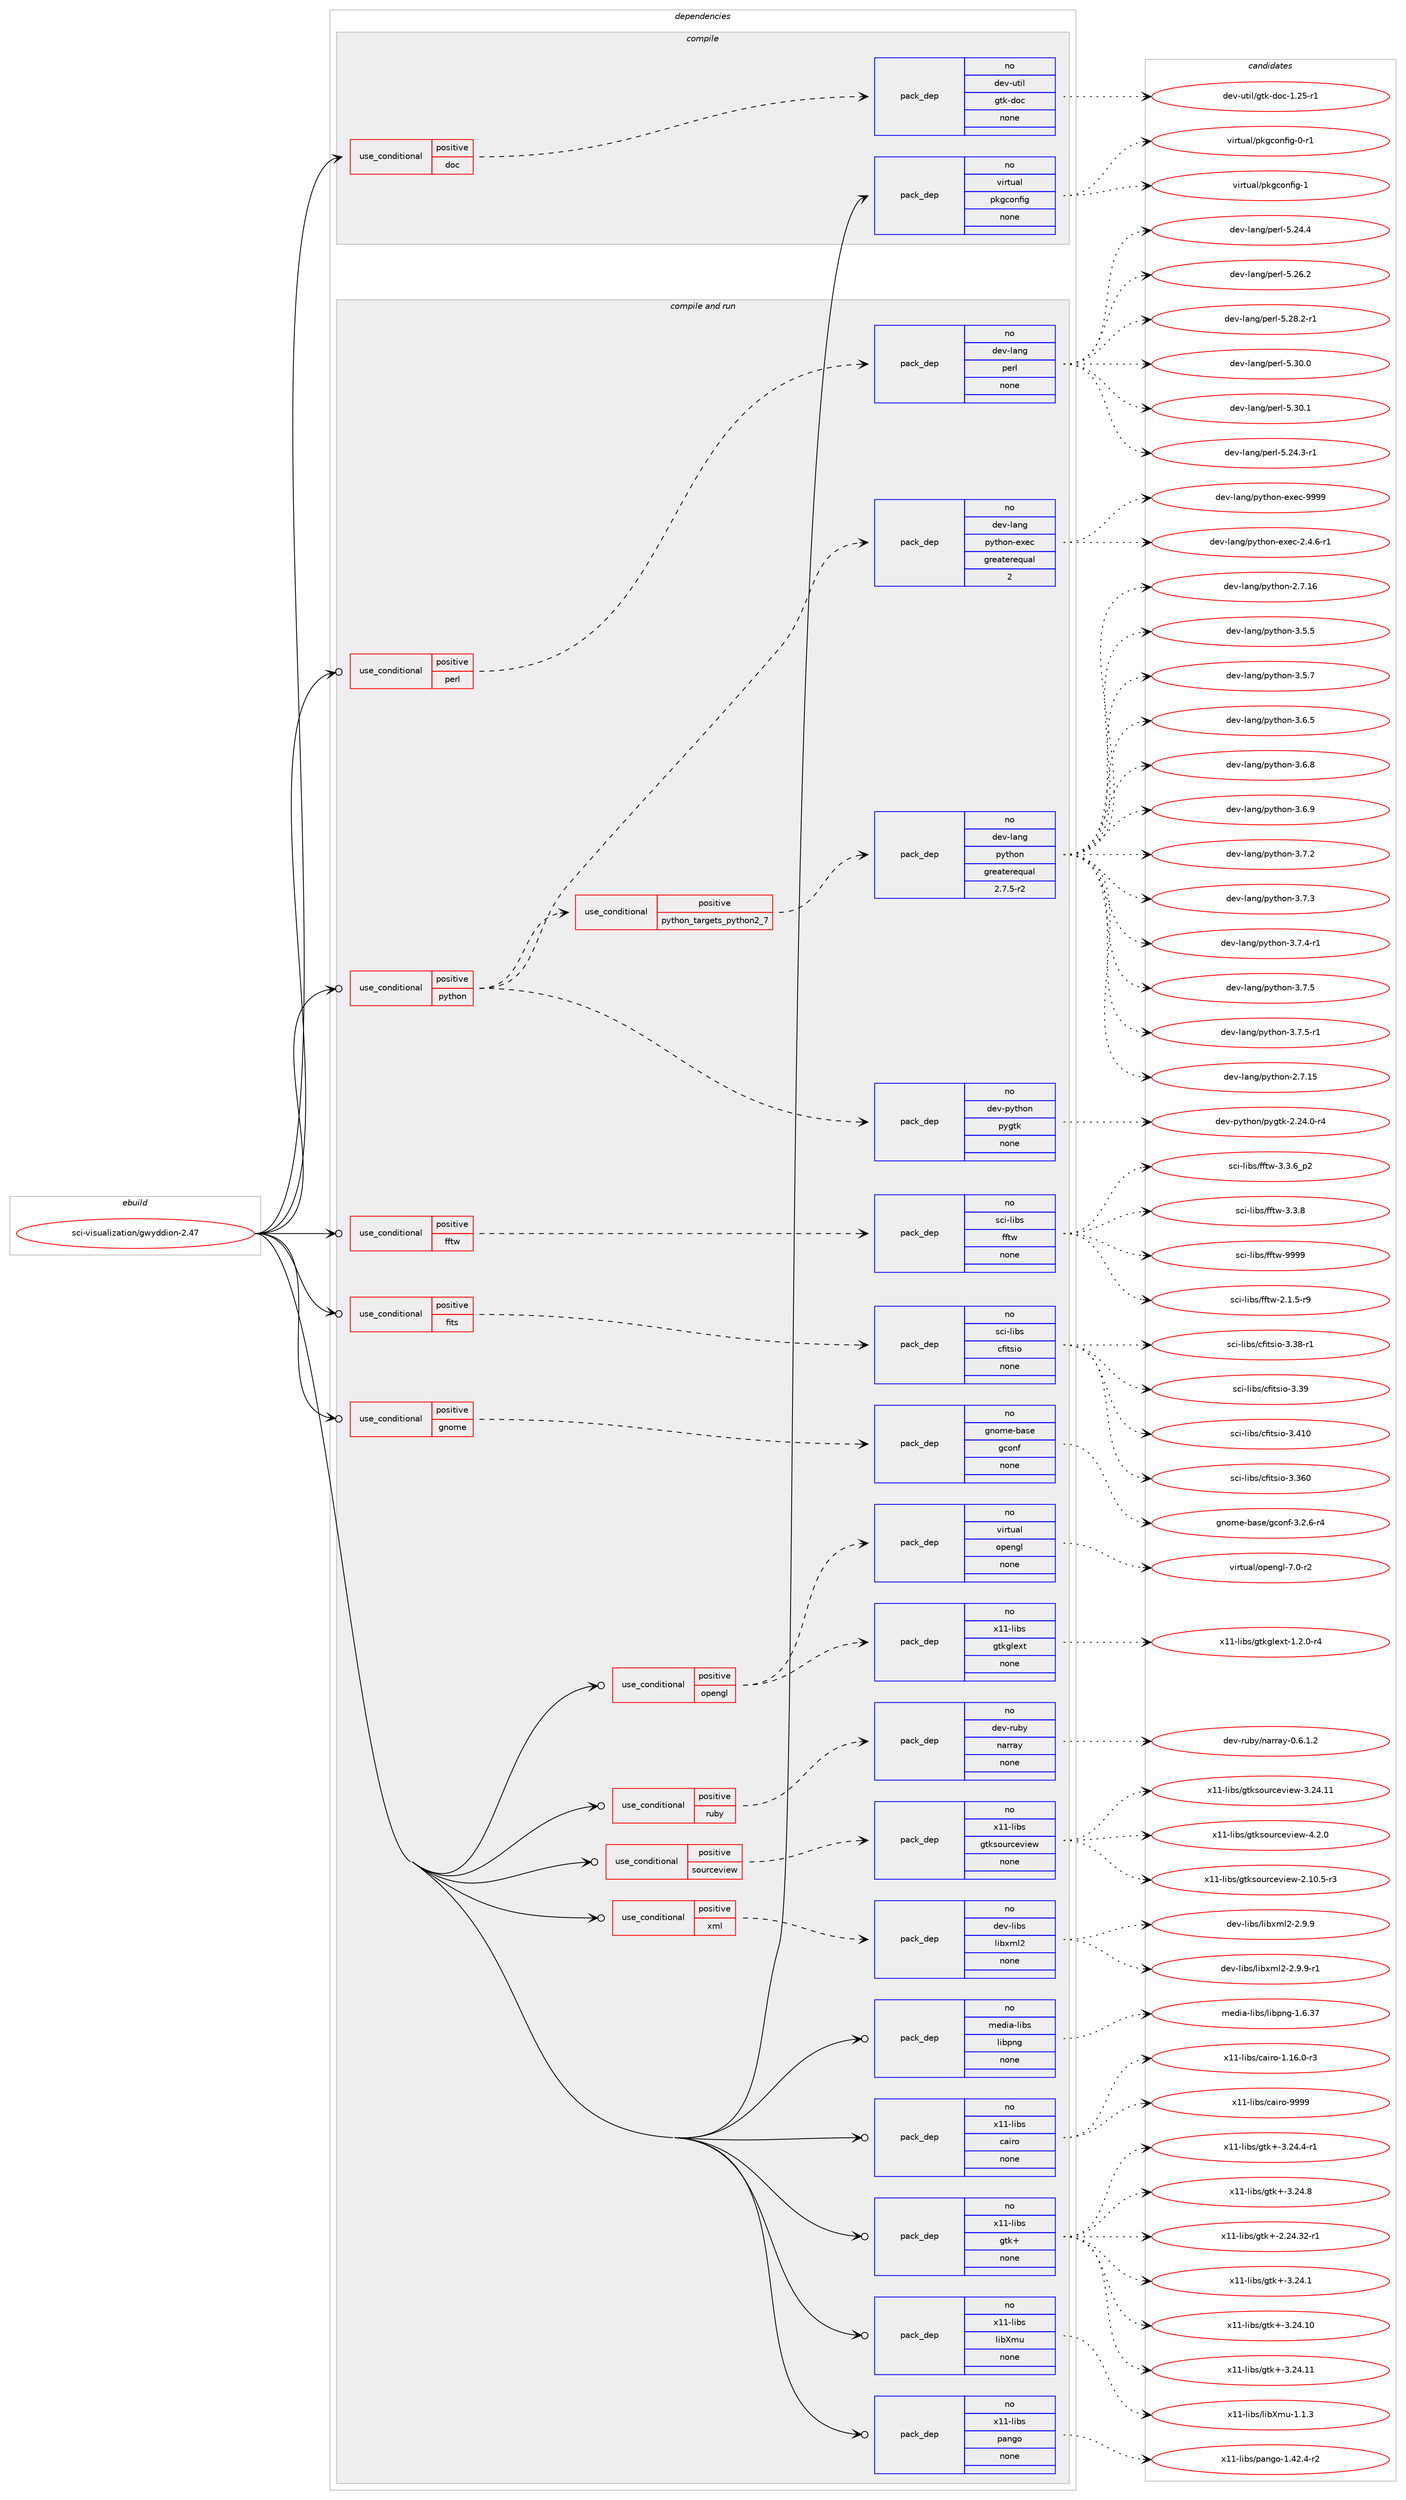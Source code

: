digraph prolog {

# *************
# Graph options
# *************

newrank=true;
concentrate=true;
compound=true;
graph [rankdir=LR,fontname=Helvetica,fontsize=10,ranksep=1.5];#, ranksep=2.5, nodesep=0.2];
edge  [arrowhead=vee];
node  [fontname=Helvetica,fontsize=10];

# **********
# The ebuild
# **********

subgraph cluster_leftcol {
color=gray;
rank=same;
label=<<i>ebuild</i>>;
id [label="sci-visualization/gwyddion-2.47", color=red, width=4, href="../sci-visualization/gwyddion-2.47.svg"];
}

# ****************
# The dependencies
# ****************

subgraph cluster_midcol {
color=gray;
label=<<i>dependencies</i>>;
subgraph cluster_compile {
fillcolor="#eeeeee";
style=filled;
label=<<i>compile</i>>;
subgraph cond210127 {
dependency865175 [label=<<TABLE BORDER="0" CELLBORDER="1" CELLSPACING="0" CELLPADDING="4"><TR><TD ROWSPAN="3" CELLPADDING="10">use_conditional</TD></TR><TR><TD>positive</TD></TR><TR><TD>doc</TD></TR></TABLE>>, shape=none, color=red];
subgraph pack639758 {
dependency865176 [label=<<TABLE BORDER="0" CELLBORDER="1" CELLSPACING="0" CELLPADDING="4" WIDTH="220"><TR><TD ROWSPAN="6" CELLPADDING="30">pack_dep</TD></TR><TR><TD WIDTH="110">no</TD></TR><TR><TD>dev-util</TD></TR><TR><TD>gtk-doc</TD></TR><TR><TD>none</TD></TR><TR><TD></TD></TR></TABLE>>, shape=none, color=blue];
}
dependency865175:e -> dependency865176:w [weight=20,style="dashed",arrowhead="vee"];
}
id:e -> dependency865175:w [weight=20,style="solid",arrowhead="vee"];
subgraph pack639759 {
dependency865177 [label=<<TABLE BORDER="0" CELLBORDER="1" CELLSPACING="0" CELLPADDING="4" WIDTH="220"><TR><TD ROWSPAN="6" CELLPADDING="30">pack_dep</TD></TR><TR><TD WIDTH="110">no</TD></TR><TR><TD>virtual</TD></TR><TR><TD>pkgconfig</TD></TR><TR><TD>none</TD></TR><TR><TD></TD></TR></TABLE>>, shape=none, color=blue];
}
id:e -> dependency865177:w [weight=20,style="solid",arrowhead="vee"];
}
subgraph cluster_compileandrun {
fillcolor="#eeeeee";
style=filled;
label=<<i>compile and run</i>>;
subgraph cond210128 {
dependency865178 [label=<<TABLE BORDER="0" CELLBORDER="1" CELLSPACING="0" CELLPADDING="4"><TR><TD ROWSPAN="3" CELLPADDING="10">use_conditional</TD></TR><TR><TD>positive</TD></TR><TR><TD>fftw</TD></TR></TABLE>>, shape=none, color=red];
subgraph pack639760 {
dependency865179 [label=<<TABLE BORDER="0" CELLBORDER="1" CELLSPACING="0" CELLPADDING="4" WIDTH="220"><TR><TD ROWSPAN="6" CELLPADDING="30">pack_dep</TD></TR><TR><TD WIDTH="110">no</TD></TR><TR><TD>sci-libs</TD></TR><TR><TD>fftw</TD></TR><TR><TD>none</TD></TR><TR><TD></TD></TR></TABLE>>, shape=none, color=blue];
}
dependency865178:e -> dependency865179:w [weight=20,style="dashed",arrowhead="vee"];
}
id:e -> dependency865178:w [weight=20,style="solid",arrowhead="odotvee"];
subgraph cond210129 {
dependency865180 [label=<<TABLE BORDER="0" CELLBORDER="1" CELLSPACING="0" CELLPADDING="4"><TR><TD ROWSPAN="3" CELLPADDING="10">use_conditional</TD></TR><TR><TD>positive</TD></TR><TR><TD>fits</TD></TR></TABLE>>, shape=none, color=red];
subgraph pack639761 {
dependency865181 [label=<<TABLE BORDER="0" CELLBORDER="1" CELLSPACING="0" CELLPADDING="4" WIDTH="220"><TR><TD ROWSPAN="6" CELLPADDING="30">pack_dep</TD></TR><TR><TD WIDTH="110">no</TD></TR><TR><TD>sci-libs</TD></TR><TR><TD>cfitsio</TD></TR><TR><TD>none</TD></TR><TR><TD></TD></TR></TABLE>>, shape=none, color=blue];
}
dependency865180:e -> dependency865181:w [weight=20,style="dashed",arrowhead="vee"];
}
id:e -> dependency865180:w [weight=20,style="solid",arrowhead="odotvee"];
subgraph cond210130 {
dependency865182 [label=<<TABLE BORDER="0" CELLBORDER="1" CELLSPACING="0" CELLPADDING="4"><TR><TD ROWSPAN="3" CELLPADDING="10">use_conditional</TD></TR><TR><TD>positive</TD></TR><TR><TD>gnome</TD></TR></TABLE>>, shape=none, color=red];
subgraph pack639762 {
dependency865183 [label=<<TABLE BORDER="0" CELLBORDER="1" CELLSPACING="0" CELLPADDING="4" WIDTH="220"><TR><TD ROWSPAN="6" CELLPADDING="30">pack_dep</TD></TR><TR><TD WIDTH="110">no</TD></TR><TR><TD>gnome-base</TD></TR><TR><TD>gconf</TD></TR><TR><TD>none</TD></TR><TR><TD></TD></TR></TABLE>>, shape=none, color=blue];
}
dependency865182:e -> dependency865183:w [weight=20,style="dashed",arrowhead="vee"];
}
id:e -> dependency865182:w [weight=20,style="solid",arrowhead="odotvee"];
subgraph cond210131 {
dependency865184 [label=<<TABLE BORDER="0" CELLBORDER="1" CELLSPACING="0" CELLPADDING="4"><TR><TD ROWSPAN="3" CELLPADDING="10">use_conditional</TD></TR><TR><TD>positive</TD></TR><TR><TD>opengl</TD></TR></TABLE>>, shape=none, color=red];
subgraph pack639763 {
dependency865185 [label=<<TABLE BORDER="0" CELLBORDER="1" CELLSPACING="0" CELLPADDING="4" WIDTH="220"><TR><TD ROWSPAN="6" CELLPADDING="30">pack_dep</TD></TR><TR><TD WIDTH="110">no</TD></TR><TR><TD>virtual</TD></TR><TR><TD>opengl</TD></TR><TR><TD>none</TD></TR><TR><TD></TD></TR></TABLE>>, shape=none, color=blue];
}
dependency865184:e -> dependency865185:w [weight=20,style="dashed",arrowhead="vee"];
subgraph pack639764 {
dependency865186 [label=<<TABLE BORDER="0" CELLBORDER="1" CELLSPACING="0" CELLPADDING="4" WIDTH="220"><TR><TD ROWSPAN="6" CELLPADDING="30">pack_dep</TD></TR><TR><TD WIDTH="110">no</TD></TR><TR><TD>x11-libs</TD></TR><TR><TD>gtkglext</TD></TR><TR><TD>none</TD></TR><TR><TD></TD></TR></TABLE>>, shape=none, color=blue];
}
dependency865184:e -> dependency865186:w [weight=20,style="dashed",arrowhead="vee"];
}
id:e -> dependency865184:w [weight=20,style="solid",arrowhead="odotvee"];
subgraph cond210132 {
dependency865187 [label=<<TABLE BORDER="0" CELLBORDER="1" CELLSPACING="0" CELLPADDING="4"><TR><TD ROWSPAN="3" CELLPADDING="10">use_conditional</TD></TR><TR><TD>positive</TD></TR><TR><TD>perl</TD></TR></TABLE>>, shape=none, color=red];
subgraph pack639765 {
dependency865188 [label=<<TABLE BORDER="0" CELLBORDER="1" CELLSPACING="0" CELLPADDING="4" WIDTH="220"><TR><TD ROWSPAN="6" CELLPADDING="30">pack_dep</TD></TR><TR><TD WIDTH="110">no</TD></TR><TR><TD>dev-lang</TD></TR><TR><TD>perl</TD></TR><TR><TD>none</TD></TR><TR><TD></TD></TR></TABLE>>, shape=none, color=blue];
}
dependency865187:e -> dependency865188:w [weight=20,style="dashed",arrowhead="vee"];
}
id:e -> dependency865187:w [weight=20,style="solid",arrowhead="odotvee"];
subgraph cond210133 {
dependency865189 [label=<<TABLE BORDER="0" CELLBORDER="1" CELLSPACING="0" CELLPADDING="4"><TR><TD ROWSPAN="3" CELLPADDING="10">use_conditional</TD></TR><TR><TD>positive</TD></TR><TR><TD>python</TD></TR></TABLE>>, shape=none, color=red];
subgraph cond210134 {
dependency865190 [label=<<TABLE BORDER="0" CELLBORDER="1" CELLSPACING="0" CELLPADDING="4"><TR><TD ROWSPAN="3" CELLPADDING="10">use_conditional</TD></TR><TR><TD>positive</TD></TR><TR><TD>python_targets_python2_7</TD></TR></TABLE>>, shape=none, color=red];
subgraph pack639766 {
dependency865191 [label=<<TABLE BORDER="0" CELLBORDER="1" CELLSPACING="0" CELLPADDING="4" WIDTH="220"><TR><TD ROWSPAN="6" CELLPADDING="30">pack_dep</TD></TR><TR><TD WIDTH="110">no</TD></TR><TR><TD>dev-lang</TD></TR><TR><TD>python</TD></TR><TR><TD>greaterequal</TD></TR><TR><TD>2.7.5-r2</TD></TR></TABLE>>, shape=none, color=blue];
}
dependency865190:e -> dependency865191:w [weight=20,style="dashed",arrowhead="vee"];
}
dependency865189:e -> dependency865190:w [weight=20,style="dashed",arrowhead="vee"];
subgraph pack639767 {
dependency865192 [label=<<TABLE BORDER="0" CELLBORDER="1" CELLSPACING="0" CELLPADDING="4" WIDTH="220"><TR><TD ROWSPAN="6" CELLPADDING="30">pack_dep</TD></TR><TR><TD WIDTH="110">no</TD></TR><TR><TD>dev-lang</TD></TR><TR><TD>python-exec</TD></TR><TR><TD>greaterequal</TD></TR><TR><TD>2</TD></TR></TABLE>>, shape=none, color=blue];
}
dependency865189:e -> dependency865192:w [weight=20,style="dashed",arrowhead="vee"];
subgraph pack639768 {
dependency865193 [label=<<TABLE BORDER="0" CELLBORDER="1" CELLSPACING="0" CELLPADDING="4" WIDTH="220"><TR><TD ROWSPAN="6" CELLPADDING="30">pack_dep</TD></TR><TR><TD WIDTH="110">no</TD></TR><TR><TD>dev-python</TD></TR><TR><TD>pygtk</TD></TR><TR><TD>none</TD></TR><TR><TD></TD></TR></TABLE>>, shape=none, color=blue];
}
dependency865189:e -> dependency865193:w [weight=20,style="dashed",arrowhead="vee"];
}
id:e -> dependency865189:w [weight=20,style="solid",arrowhead="odotvee"];
subgraph cond210135 {
dependency865194 [label=<<TABLE BORDER="0" CELLBORDER="1" CELLSPACING="0" CELLPADDING="4"><TR><TD ROWSPAN="3" CELLPADDING="10">use_conditional</TD></TR><TR><TD>positive</TD></TR><TR><TD>ruby</TD></TR></TABLE>>, shape=none, color=red];
subgraph pack639769 {
dependency865195 [label=<<TABLE BORDER="0" CELLBORDER="1" CELLSPACING="0" CELLPADDING="4" WIDTH="220"><TR><TD ROWSPAN="6" CELLPADDING="30">pack_dep</TD></TR><TR><TD WIDTH="110">no</TD></TR><TR><TD>dev-ruby</TD></TR><TR><TD>narray</TD></TR><TR><TD>none</TD></TR><TR><TD></TD></TR></TABLE>>, shape=none, color=blue];
}
dependency865194:e -> dependency865195:w [weight=20,style="dashed",arrowhead="vee"];
}
id:e -> dependency865194:w [weight=20,style="solid",arrowhead="odotvee"];
subgraph cond210136 {
dependency865196 [label=<<TABLE BORDER="0" CELLBORDER="1" CELLSPACING="0" CELLPADDING="4"><TR><TD ROWSPAN="3" CELLPADDING="10">use_conditional</TD></TR><TR><TD>positive</TD></TR><TR><TD>sourceview</TD></TR></TABLE>>, shape=none, color=red];
subgraph pack639770 {
dependency865197 [label=<<TABLE BORDER="0" CELLBORDER="1" CELLSPACING="0" CELLPADDING="4" WIDTH="220"><TR><TD ROWSPAN="6" CELLPADDING="30">pack_dep</TD></TR><TR><TD WIDTH="110">no</TD></TR><TR><TD>x11-libs</TD></TR><TR><TD>gtksourceview</TD></TR><TR><TD>none</TD></TR><TR><TD></TD></TR></TABLE>>, shape=none, color=blue];
}
dependency865196:e -> dependency865197:w [weight=20,style="dashed",arrowhead="vee"];
}
id:e -> dependency865196:w [weight=20,style="solid",arrowhead="odotvee"];
subgraph cond210137 {
dependency865198 [label=<<TABLE BORDER="0" CELLBORDER="1" CELLSPACING="0" CELLPADDING="4"><TR><TD ROWSPAN="3" CELLPADDING="10">use_conditional</TD></TR><TR><TD>positive</TD></TR><TR><TD>xml</TD></TR></TABLE>>, shape=none, color=red];
subgraph pack639771 {
dependency865199 [label=<<TABLE BORDER="0" CELLBORDER="1" CELLSPACING="0" CELLPADDING="4" WIDTH="220"><TR><TD ROWSPAN="6" CELLPADDING="30">pack_dep</TD></TR><TR><TD WIDTH="110">no</TD></TR><TR><TD>dev-libs</TD></TR><TR><TD>libxml2</TD></TR><TR><TD>none</TD></TR><TR><TD></TD></TR></TABLE>>, shape=none, color=blue];
}
dependency865198:e -> dependency865199:w [weight=20,style="dashed",arrowhead="vee"];
}
id:e -> dependency865198:w [weight=20,style="solid",arrowhead="odotvee"];
subgraph pack639772 {
dependency865200 [label=<<TABLE BORDER="0" CELLBORDER="1" CELLSPACING="0" CELLPADDING="4" WIDTH="220"><TR><TD ROWSPAN="6" CELLPADDING="30">pack_dep</TD></TR><TR><TD WIDTH="110">no</TD></TR><TR><TD>media-libs</TD></TR><TR><TD>libpng</TD></TR><TR><TD>none</TD></TR><TR><TD></TD></TR></TABLE>>, shape=none, color=blue];
}
id:e -> dependency865200:w [weight=20,style="solid",arrowhead="odotvee"];
subgraph pack639773 {
dependency865201 [label=<<TABLE BORDER="0" CELLBORDER="1" CELLSPACING="0" CELLPADDING="4" WIDTH="220"><TR><TD ROWSPAN="6" CELLPADDING="30">pack_dep</TD></TR><TR><TD WIDTH="110">no</TD></TR><TR><TD>x11-libs</TD></TR><TR><TD>cairo</TD></TR><TR><TD>none</TD></TR><TR><TD></TD></TR></TABLE>>, shape=none, color=blue];
}
id:e -> dependency865201:w [weight=20,style="solid",arrowhead="odotvee"];
subgraph pack639774 {
dependency865202 [label=<<TABLE BORDER="0" CELLBORDER="1" CELLSPACING="0" CELLPADDING="4" WIDTH="220"><TR><TD ROWSPAN="6" CELLPADDING="30">pack_dep</TD></TR><TR><TD WIDTH="110">no</TD></TR><TR><TD>x11-libs</TD></TR><TR><TD>gtk+</TD></TR><TR><TD>none</TD></TR><TR><TD></TD></TR></TABLE>>, shape=none, color=blue];
}
id:e -> dependency865202:w [weight=20,style="solid",arrowhead="odotvee"];
subgraph pack639775 {
dependency865203 [label=<<TABLE BORDER="0" CELLBORDER="1" CELLSPACING="0" CELLPADDING="4" WIDTH="220"><TR><TD ROWSPAN="6" CELLPADDING="30">pack_dep</TD></TR><TR><TD WIDTH="110">no</TD></TR><TR><TD>x11-libs</TD></TR><TR><TD>libXmu</TD></TR><TR><TD>none</TD></TR><TR><TD></TD></TR></TABLE>>, shape=none, color=blue];
}
id:e -> dependency865203:w [weight=20,style="solid",arrowhead="odotvee"];
subgraph pack639776 {
dependency865204 [label=<<TABLE BORDER="0" CELLBORDER="1" CELLSPACING="0" CELLPADDING="4" WIDTH="220"><TR><TD ROWSPAN="6" CELLPADDING="30">pack_dep</TD></TR><TR><TD WIDTH="110">no</TD></TR><TR><TD>x11-libs</TD></TR><TR><TD>pango</TD></TR><TR><TD>none</TD></TR><TR><TD></TD></TR></TABLE>>, shape=none, color=blue];
}
id:e -> dependency865204:w [weight=20,style="solid",arrowhead="odotvee"];
}
subgraph cluster_run {
fillcolor="#eeeeee";
style=filled;
label=<<i>run</i>>;
}
}

# **************
# The candidates
# **************

subgraph cluster_choices {
rank=same;
color=gray;
label=<<i>candidates</i>>;

subgraph choice639758 {
color=black;
nodesep=1;
choice1001011184511711610510847103116107451001119945494650534511449 [label="dev-util/gtk-doc-1.25-r1", color=red, width=4,href="../dev-util/gtk-doc-1.25-r1.svg"];
dependency865176:e -> choice1001011184511711610510847103116107451001119945494650534511449:w [style=dotted,weight="100"];
}
subgraph choice639759 {
color=black;
nodesep=1;
choice11810511411611797108471121071039911111010210510345484511449 [label="virtual/pkgconfig-0-r1", color=red, width=4,href="../virtual/pkgconfig-0-r1.svg"];
choice1181051141161179710847112107103991111101021051034549 [label="virtual/pkgconfig-1", color=red, width=4,href="../virtual/pkgconfig-1.svg"];
dependency865177:e -> choice11810511411611797108471121071039911111010210510345484511449:w [style=dotted,weight="100"];
dependency865177:e -> choice1181051141161179710847112107103991111101021051034549:w [style=dotted,weight="100"];
}
subgraph choice639760 {
color=black;
nodesep=1;
choice115991054510810598115471021021161194550464946534511457 [label="sci-libs/fftw-2.1.5-r9", color=red, width=4,href="../sci-libs/fftw-2.1.5-r9.svg"];
choice115991054510810598115471021021161194551465146549511250 [label="sci-libs/fftw-3.3.6_p2", color=red, width=4,href="../sci-libs/fftw-3.3.6_p2.svg"];
choice11599105451081059811547102102116119455146514656 [label="sci-libs/fftw-3.3.8", color=red, width=4,href="../sci-libs/fftw-3.3.8.svg"];
choice115991054510810598115471021021161194557575757 [label="sci-libs/fftw-9999", color=red, width=4,href="../sci-libs/fftw-9999.svg"];
dependency865179:e -> choice115991054510810598115471021021161194550464946534511457:w [style=dotted,weight="100"];
dependency865179:e -> choice115991054510810598115471021021161194551465146549511250:w [style=dotted,weight="100"];
dependency865179:e -> choice11599105451081059811547102102116119455146514656:w [style=dotted,weight="100"];
dependency865179:e -> choice115991054510810598115471021021161194557575757:w [style=dotted,weight="100"];
}
subgraph choice639761 {
color=black;
nodesep=1;
choice1159910545108105981154799102105116115105111455146515448 [label="sci-libs/cfitsio-3.360", color=red, width=4,href="../sci-libs/cfitsio-3.360.svg"];
choice115991054510810598115479910210511611510511145514651564511449 [label="sci-libs/cfitsio-3.38-r1", color=red, width=4,href="../sci-libs/cfitsio-3.38-r1.svg"];
choice11599105451081059811547991021051161151051114551465157 [label="sci-libs/cfitsio-3.39", color=red, width=4,href="../sci-libs/cfitsio-3.39.svg"];
choice1159910545108105981154799102105116115105111455146524948 [label="sci-libs/cfitsio-3.410", color=red, width=4,href="../sci-libs/cfitsio-3.410.svg"];
dependency865181:e -> choice1159910545108105981154799102105116115105111455146515448:w [style=dotted,weight="100"];
dependency865181:e -> choice115991054510810598115479910210511611510511145514651564511449:w [style=dotted,weight="100"];
dependency865181:e -> choice11599105451081059811547991021051161151051114551465157:w [style=dotted,weight="100"];
dependency865181:e -> choice1159910545108105981154799102105116115105111455146524948:w [style=dotted,weight="100"];
}
subgraph choice639762 {
color=black;
nodesep=1;
choice10311011110910145989711510147103991111101024551465046544511452 [label="gnome-base/gconf-3.2.6-r4", color=red, width=4,href="../gnome-base/gconf-3.2.6-r4.svg"];
dependency865183:e -> choice10311011110910145989711510147103991111101024551465046544511452:w [style=dotted,weight="100"];
}
subgraph choice639763 {
color=black;
nodesep=1;
choice1181051141161179710847111112101110103108455546484511450 [label="virtual/opengl-7.0-r2", color=red, width=4,href="../virtual/opengl-7.0-r2.svg"];
dependency865185:e -> choice1181051141161179710847111112101110103108455546484511450:w [style=dotted,weight="100"];
}
subgraph choice639764 {
color=black;
nodesep=1;
choice12049494510810598115471031161071031081011201164549465046484511452 [label="x11-libs/gtkglext-1.2.0-r4", color=red, width=4,href="../x11-libs/gtkglext-1.2.0-r4.svg"];
dependency865186:e -> choice12049494510810598115471031161071031081011201164549465046484511452:w [style=dotted,weight="100"];
}
subgraph choice639765 {
color=black;
nodesep=1;
choice100101118451089711010347112101114108455346505246514511449 [label="dev-lang/perl-5.24.3-r1", color=red, width=4,href="../dev-lang/perl-5.24.3-r1.svg"];
choice10010111845108971101034711210111410845534650524652 [label="dev-lang/perl-5.24.4", color=red, width=4,href="../dev-lang/perl-5.24.4.svg"];
choice10010111845108971101034711210111410845534650544650 [label="dev-lang/perl-5.26.2", color=red, width=4,href="../dev-lang/perl-5.26.2.svg"];
choice100101118451089711010347112101114108455346505646504511449 [label="dev-lang/perl-5.28.2-r1", color=red, width=4,href="../dev-lang/perl-5.28.2-r1.svg"];
choice10010111845108971101034711210111410845534651484648 [label="dev-lang/perl-5.30.0", color=red, width=4,href="../dev-lang/perl-5.30.0.svg"];
choice10010111845108971101034711210111410845534651484649 [label="dev-lang/perl-5.30.1", color=red, width=4,href="../dev-lang/perl-5.30.1.svg"];
dependency865188:e -> choice100101118451089711010347112101114108455346505246514511449:w [style=dotted,weight="100"];
dependency865188:e -> choice10010111845108971101034711210111410845534650524652:w [style=dotted,weight="100"];
dependency865188:e -> choice10010111845108971101034711210111410845534650544650:w [style=dotted,weight="100"];
dependency865188:e -> choice100101118451089711010347112101114108455346505646504511449:w [style=dotted,weight="100"];
dependency865188:e -> choice10010111845108971101034711210111410845534651484648:w [style=dotted,weight="100"];
dependency865188:e -> choice10010111845108971101034711210111410845534651484649:w [style=dotted,weight="100"];
}
subgraph choice639766 {
color=black;
nodesep=1;
choice10010111845108971101034711212111610411111045504655464953 [label="dev-lang/python-2.7.15", color=red, width=4,href="../dev-lang/python-2.7.15.svg"];
choice10010111845108971101034711212111610411111045504655464954 [label="dev-lang/python-2.7.16", color=red, width=4,href="../dev-lang/python-2.7.16.svg"];
choice100101118451089711010347112121116104111110455146534653 [label="dev-lang/python-3.5.5", color=red, width=4,href="../dev-lang/python-3.5.5.svg"];
choice100101118451089711010347112121116104111110455146534655 [label="dev-lang/python-3.5.7", color=red, width=4,href="../dev-lang/python-3.5.7.svg"];
choice100101118451089711010347112121116104111110455146544653 [label="dev-lang/python-3.6.5", color=red, width=4,href="../dev-lang/python-3.6.5.svg"];
choice100101118451089711010347112121116104111110455146544656 [label="dev-lang/python-3.6.8", color=red, width=4,href="../dev-lang/python-3.6.8.svg"];
choice100101118451089711010347112121116104111110455146544657 [label="dev-lang/python-3.6.9", color=red, width=4,href="../dev-lang/python-3.6.9.svg"];
choice100101118451089711010347112121116104111110455146554650 [label="dev-lang/python-3.7.2", color=red, width=4,href="../dev-lang/python-3.7.2.svg"];
choice100101118451089711010347112121116104111110455146554651 [label="dev-lang/python-3.7.3", color=red, width=4,href="../dev-lang/python-3.7.3.svg"];
choice1001011184510897110103471121211161041111104551465546524511449 [label="dev-lang/python-3.7.4-r1", color=red, width=4,href="../dev-lang/python-3.7.4-r1.svg"];
choice100101118451089711010347112121116104111110455146554653 [label="dev-lang/python-3.7.5", color=red, width=4,href="../dev-lang/python-3.7.5.svg"];
choice1001011184510897110103471121211161041111104551465546534511449 [label="dev-lang/python-3.7.5-r1", color=red, width=4,href="../dev-lang/python-3.7.5-r1.svg"];
dependency865191:e -> choice10010111845108971101034711212111610411111045504655464953:w [style=dotted,weight="100"];
dependency865191:e -> choice10010111845108971101034711212111610411111045504655464954:w [style=dotted,weight="100"];
dependency865191:e -> choice100101118451089711010347112121116104111110455146534653:w [style=dotted,weight="100"];
dependency865191:e -> choice100101118451089711010347112121116104111110455146534655:w [style=dotted,weight="100"];
dependency865191:e -> choice100101118451089711010347112121116104111110455146544653:w [style=dotted,weight="100"];
dependency865191:e -> choice100101118451089711010347112121116104111110455146544656:w [style=dotted,weight="100"];
dependency865191:e -> choice100101118451089711010347112121116104111110455146544657:w [style=dotted,weight="100"];
dependency865191:e -> choice100101118451089711010347112121116104111110455146554650:w [style=dotted,weight="100"];
dependency865191:e -> choice100101118451089711010347112121116104111110455146554651:w [style=dotted,weight="100"];
dependency865191:e -> choice1001011184510897110103471121211161041111104551465546524511449:w [style=dotted,weight="100"];
dependency865191:e -> choice100101118451089711010347112121116104111110455146554653:w [style=dotted,weight="100"];
dependency865191:e -> choice1001011184510897110103471121211161041111104551465546534511449:w [style=dotted,weight="100"];
}
subgraph choice639767 {
color=black;
nodesep=1;
choice10010111845108971101034711212111610411111045101120101994550465246544511449 [label="dev-lang/python-exec-2.4.6-r1", color=red, width=4,href="../dev-lang/python-exec-2.4.6-r1.svg"];
choice10010111845108971101034711212111610411111045101120101994557575757 [label="dev-lang/python-exec-9999", color=red, width=4,href="../dev-lang/python-exec-9999.svg"];
dependency865192:e -> choice10010111845108971101034711212111610411111045101120101994550465246544511449:w [style=dotted,weight="100"];
dependency865192:e -> choice10010111845108971101034711212111610411111045101120101994557575757:w [style=dotted,weight="100"];
}
subgraph choice639768 {
color=black;
nodesep=1;
choice1001011184511212111610411111047112121103116107455046505246484511452 [label="dev-python/pygtk-2.24.0-r4", color=red, width=4,href="../dev-python/pygtk-2.24.0-r4.svg"];
dependency865193:e -> choice1001011184511212111610411111047112121103116107455046505246484511452:w [style=dotted,weight="100"];
}
subgraph choice639769 {
color=black;
nodesep=1;
choice10010111845114117981214711097114114971214548465446494650 [label="dev-ruby/narray-0.6.1.2", color=red, width=4,href="../dev-ruby/narray-0.6.1.2.svg"];
dependency865195:e -> choice10010111845114117981214711097114114971214548465446494650:w [style=dotted,weight="100"];
}
subgraph choice639770 {
color=black;
nodesep=1;
choice120494945108105981154710311610711511111711499101118105101119455046494846534511451 [label="x11-libs/gtksourceview-2.10.5-r3", color=red, width=4,href="../x11-libs/gtksourceview-2.10.5-r3.svg"];
choice1204949451081059811547103116107115111117114991011181051011194551465052464949 [label="x11-libs/gtksourceview-3.24.11", color=red, width=4,href="../x11-libs/gtksourceview-3.24.11.svg"];
choice120494945108105981154710311610711511111711499101118105101119455246504648 [label="x11-libs/gtksourceview-4.2.0", color=red, width=4,href="../x11-libs/gtksourceview-4.2.0.svg"];
dependency865197:e -> choice120494945108105981154710311610711511111711499101118105101119455046494846534511451:w [style=dotted,weight="100"];
dependency865197:e -> choice1204949451081059811547103116107115111117114991011181051011194551465052464949:w [style=dotted,weight="100"];
dependency865197:e -> choice120494945108105981154710311610711511111711499101118105101119455246504648:w [style=dotted,weight="100"];
}
subgraph choice639771 {
color=black;
nodesep=1;
choice1001011184510810598115471081059812010910850455046574657 [label="dev-libs/libxml2-2.9.9", color=red, width=4,href="../dev-libs/libxml2-2.9.9.svg"];
choice10010111845108105981154710810598120109108504550465746574511449 [label="dev-libs/libxml2-2.9.9-r1", color=red, width=4,href="../dev-libs/libxml2-2.9.9-r1.svg"];
dependency865199:e -> choice1001011184510810598115471081059812010910850455046574657:w [style=dotted,weight="100"];
dependency865199:e -> choice10010111845108105981154710810598120109108504550465746574511449:w [style=dotted,weight="100"];
}
subgraph choice639772 {
color=black;
nodesep=1;
choice109101100105974510810598115471081059811211010345494654465155 [label="media-libs/libpng-1.6.37", color=red, width=4,href="../media-libs/libpng-1.6.37.svg"];
dependency865200:e -> choice109101100105974510810598115471081059811211010345494654465155:w [style=dotted,weight="100"];
}
subgraph choice639773 {
color=black;
nodesep=1;
choice12049494510810598115479997105114111454946495446484511451 [label="x11-libs/cairo-1.16.0-r3", color=red, width=4,href="../x11-libs/cairo-1.16.0-r3.svg"];
choice120494945108105981154799971051141114557575757 [label="x11-libs/cairo-9999", color=red, width=4,href="../x11-libs/cairo-9999.svg"];
dependency865201:e -> choice12049494510810598115479997105114111454946495446484511451:w [style=dotted,weight="100"];
dependency865201:e -> choice120494945108105981154799971051141114557575757:w [style=dotted,weight="100"];
}
subgraph choice639774 {
color=black;
nodesep=1;
choice12049494510810598115471031161074345504650524651504511449 [label="x11-libs/gtk+-2.24.32-r1", color=red, width=4,href="../x11-libs/gtk+-2.24.32-r1.svg"];
choice12049494510810598115471031161074345514650524649 [label="x11-libs/gtk+-3.24.1", color=red, width=4,href="../x11-libs/gtk+-3.24.1.svg"];
choice1204949451081059811547103116107434551465052464948 [label="x11-libs/gtk+-3.24.10", color=red, width=4,href="../x11-libs/gtk+-3.24.10.svg"];
choice1204949451081059811547103116107434551465052464949 [label="x11-libs/gtk+-3.24.11", color=red, width=4,href="../x11-libs/gtk+-3.24.11.svg"];
choice120494945108105981154710311610743455146505246524511449 [label="x11-libs/gtk+-3.24.4-r1", color=red, width=4,href="../x11-libs/gtk+-3.24.4-r1.svg"];
choice12049494510810598115471031161074345514650524656 [label="x11-libs/gtk+-3.24.8", color=red, width=4,href="../x11-libs/gtk+-3.24.8.svg"];
dependency865202:e -> choice12049494510810598115471031161074345504650524651504511449:w [style=dotted,weight="100"];
dependency865202:e -> choice12049494510810598115471031161074345514650524649:w [style=dotted,weight="100"];
dependency865202:e -> choice1204949451081059811547103116107434551465052464948:w [style=dotted,weight="100"];
dependency865202:e -> choice1204949451081059811547103116107434551465052464949:w [style=dotted,weight="100"];
dependency865202:e -> choice120494945108105981154710311610743455146505246524511449:w [style=dotted,weight="100"];
dependency865202:e -> choice12049494510810598115471031161074345514650524656:w [style=dotted,weight="100"];
}
subgraph choice639775 {
color=black;
nodesep=1;
choice12049494510810598115471081059888109117454946494651 [label="x11-libs/libXmu-1.1.3", color=red, width=4,href="../x11-libs/libXmu-1.1.3.svg"];
dependency865203:e -> choice12049494510810598115471081059888109117454946494651:w [style=dotted,weight="100"];
}
subgraph choice639776 {
color=black;
nodesep=1;
choice120494945108105981154711297110103111454946525046524511450 [label="x11-libs/pango-1.42.4-r2", color=red, width=4,href="../x11-libs/pango-1.42.4-r2.svg"];
dependency865204:e -> choice120494945108105981154711297110103111454946525046524511450:w [style=dotted,weight="100"];
}
}

}
